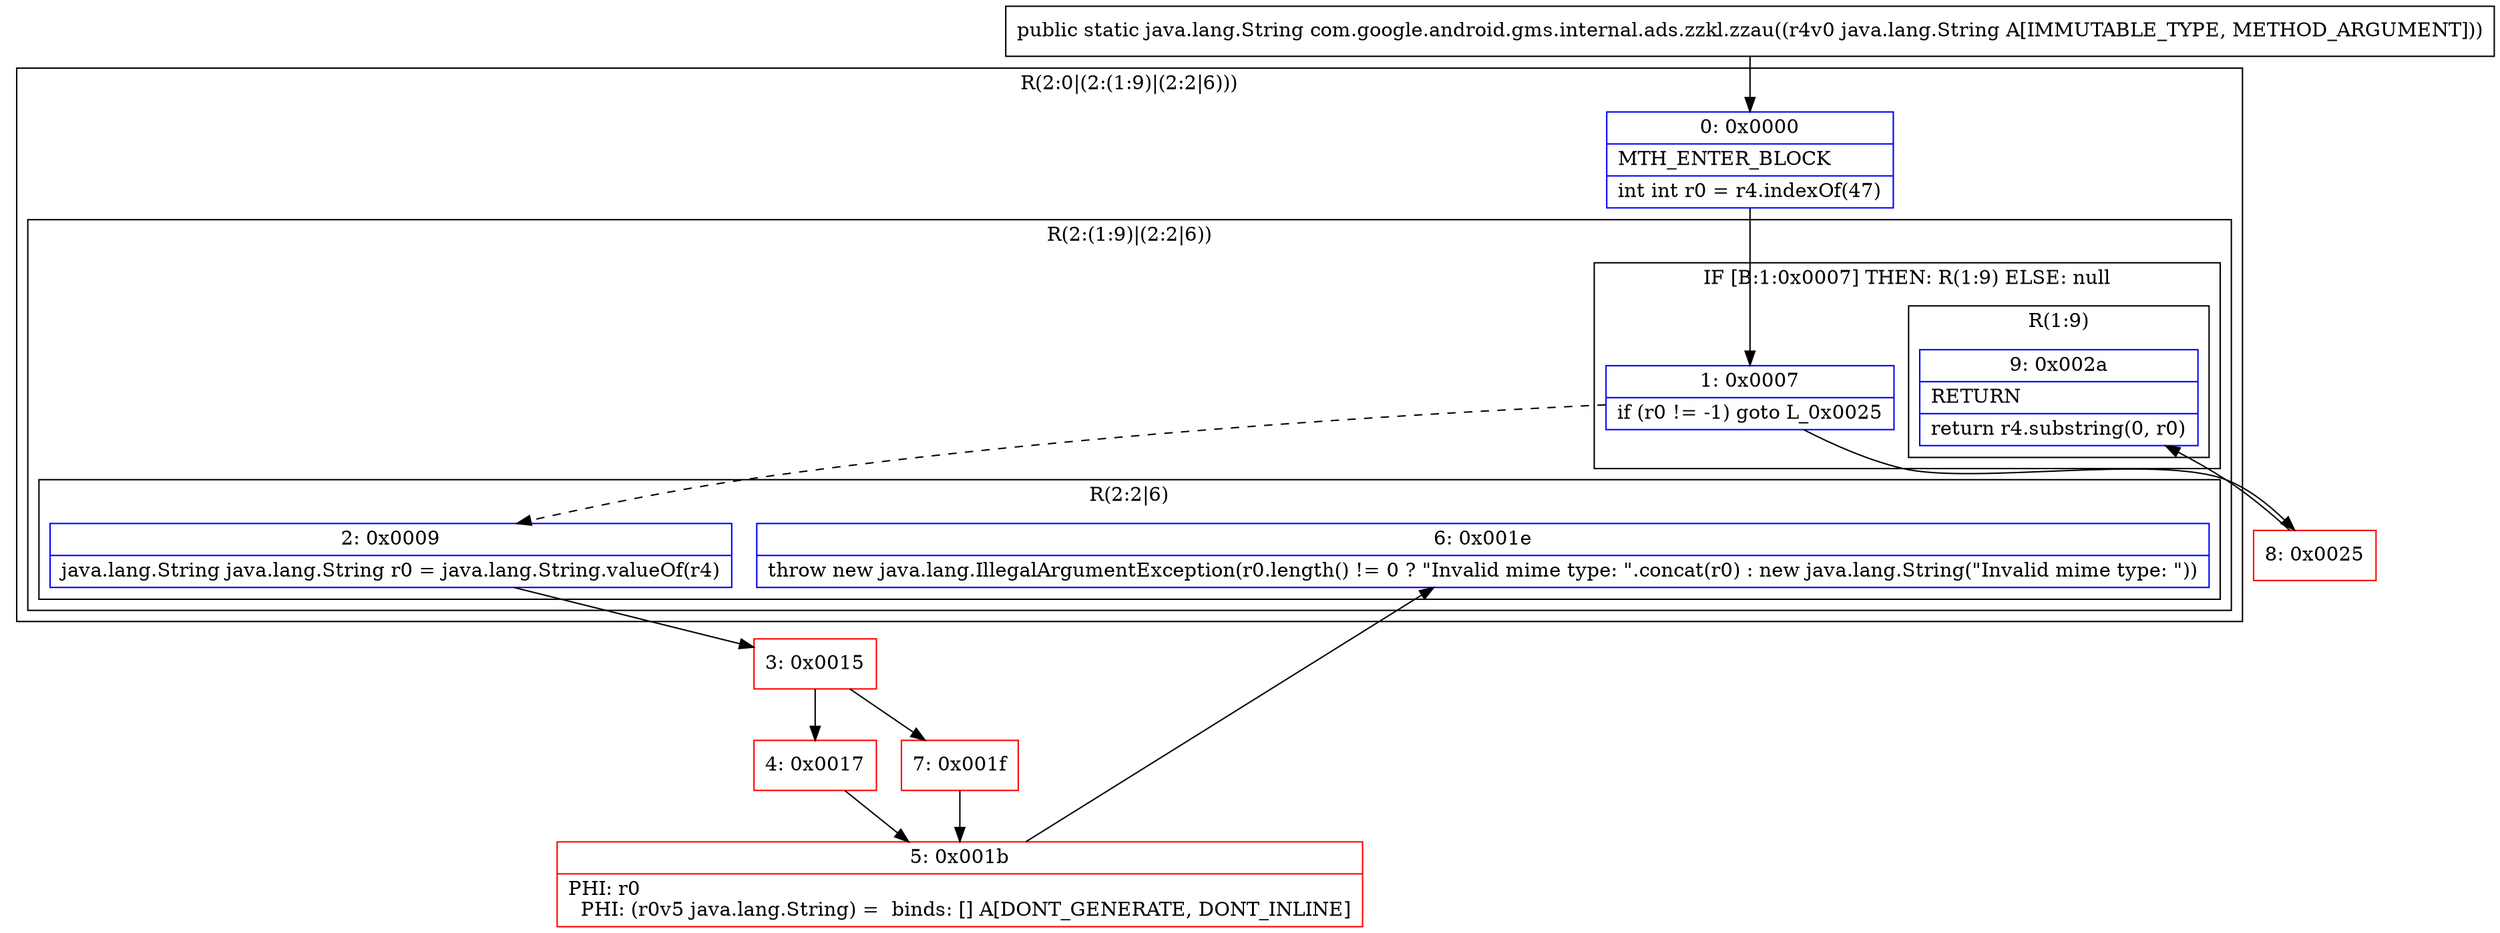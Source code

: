 digraph "CFG forcom.google.android.gms.internal.ads.zzkl.zzau(Ljava\/lang\/String;)Ljava\/lang\/String;" {
subgraph cluster_Region_625973201 {
label = "R(2:0|(2:(1:9)|(2:2|6)))";
node [shape=record,color=blue];
Node_0 [shape=record,label="{0\:\ 0x0000|MTH_ENTER_BLOCK\l|int int r0 = r4.indexOf(47)\l}"];
subgraph cluster_Region_1854366535 {
label = "R(2:(1:9)|(2:2|6))";
node [shape=record,color=blue];
subgraph cluster_IfRegion_546894364 {
label = "IF [B:1:0x0007] THEN: R(1:9) ELSE: null";
node [shape=record,color=blue];
Node_1 [shape=record,label="{1\:\ 0x0007|if (r0 != \-1) goto L_0x0025\l}"];
subgraph cluster_Region_12491564 {
label = "R(1:9)";
node [shape=record,color=blue];
Node_9 [shape=record,label="{9\:\ 0x002a|RETURN\l|return r4.substring(0, r0)\l}"];
}
}
subgraph cluster_Region_609420071 {
label = "R(2:2|6)";
node [shape=record,color=blue];
Node_2 [shape=record,label="{2\:\ 0x0009|java.lang.String java.lang.String r0 = java.lang.String.valueOf(r4)\l}"];
Node_6 [shape=record,label="{6\:\ 0x001e|throw new java.lang.IllegalArgumentException(r0.length() != 0 ? \"Invalid mime type: \".concat(r0) : new java.lang.String(\"Invalid mime type: \"))\l}"];
}
}
}
Node_3 [shape=record,color=red,label="{3\:\ 0x0015}"];
Node_4 [shape=record,color=red,label="{4\:\ 0x0017}"];
Node_5 [shape=record,color=red,label="{5\:\ 0x001b|PHI: r0 \l  PHI: (r0v5 java.lang.String) =  binds: [] A[DONT_GENERATE, DONT_INLINE]\l}"];
Node_7 [shape=record,color=red,label="{7\:\ 0x001f}"];
Node_8 [shape=record,color=red,label="{8\:\ 0x0025}"];
MethodNode[shape=record,label="{public static java.lang.String com.google.android.gms.internal.ads.zzkl.zzau((r4v0 java.lang.String A[IMMUTABLE_TYPE, METHOD_ARGUMENT])) }"];
MethodNode -> Node_0;
Node_0 -> Node_1;
Node_1 -> Node_2[style=dashed];
Node_1 -> Node_8;
Node_2 -> Node_3;
Node_3 -> Node_4;
Node_3 -> Node_7;
Node_4 -> Node_5;
Node_5 -> Node_6;
Node_7 -> Node_5;
Node_8 -> Node_9;
}

